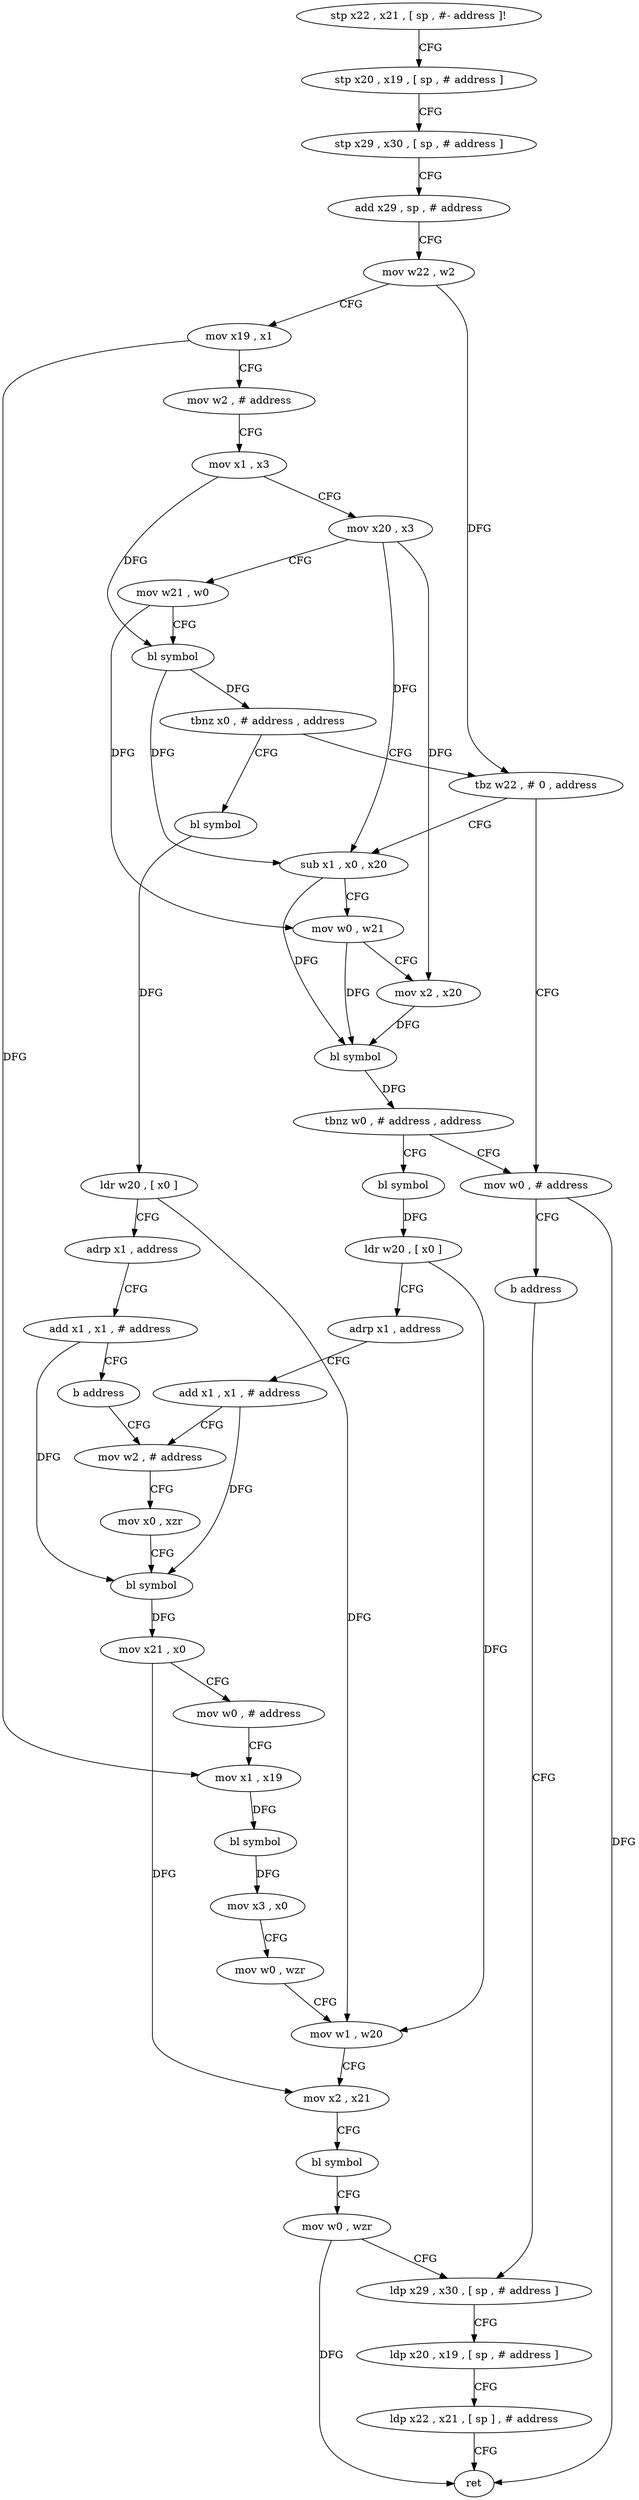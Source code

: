 digraph "func" {
"4227352" [label = "stp x22 , x21 , [ sp , #- address ]!" ]
"4227356" [label = "stp x20 , x19 , [ sp , # address ]" ]
"4227360" [label = "stp x29 , x30 , [ sp , # address ]" ]
"4227364" [label = "add x29 , sp , # address" ]
"4227368" [label = "mov w22 , w2" ]
"4227372" [label = "mov x19 , x1" ]
"4227376" [label = "mov w2 , # address" ]
"4227380" [label = "mov x1 , x3" ]
"4227384" [label = "mov x20 , x3" ]
"4227388" [label = "mov w21 , w0" ]
"4227392" [label = "bl symbol" ]
"4227396" [label = "tbnz x0 , # address , address" ]
"4227432" [label = "bl symbol" ]
"4227400" [label = "tbz w22 , # 0 , address" ]
"4227436" [label = "ldr w20 , [ x0 ]" ]
"4227440" [label = "adrp x1 , address" ]
"4227444" [label = "add x1 , x1 , # address" ]
"4227448" [label = "b address" ]
"4227468" [label = "mov w2 , # address" ]
"4227424" [label = "mov w0 , # address" ]
"4227404" [label = "sub x1 , x0 , x20" ]
"4227472" [label = "mov x0 , xzr" ]
"4227476" [label = "bl symbol" ]
"4227480" [label = "mov x21 , x0" ]
"4227484" [label = "mov w0 , # address" ]
"4227488" [label = "mov x1 , x19" ]
"4227492" [label = "bl symbol" ]
"4227496" [label = "mov x3 , x0" ]
"4227500" [label = "mov w0 , wzr" ]
"4227504" [label = "mov w1 , w20" ]
"4227508" [label = "mov x2 , x21" ]
"4227512" [label = "bl symbol" ]
"4227516" [label = "mov w0 , wzr" ]
"4227520" [label = "ldp x29 , x30 , [ sp , # address ]" ]
"4227428" [label = "b address" ]
"4227408" [label = "mov w0 , w21" ]
"4227412" [label = "mov x2 , x20" ]
"4227416" [label = "bl symbol" ]
"4227420" [label = "tbnz w0 , # address , address" ]
"4227452" [label = "bl symbol" ]
"4227524" [label = "ldp x20 , x19 , [ sp , # address ]" ]
"4227528" [label = "ldp x22 , x21 , [ sp ] , # address" ]
"4227532" [label = "ret" ]
"4227456" [label = "ldr w20 , [ x0 ]" ]
"4227460" [label = "adrp x1 , address" ]
"4227464" [label = "add x1 , x1 , # address" ]
"4227352" -> "4227356" [ label = "CFG" ]
"4227356" -> "4227360" [ label = "CFG" ]
"4227360" -> "4227364" [ label = "CFG" ]
"4227364" -> "4227368" [ label = "CFG" ]
"4227368" -> "4227372" [ label = "CFG" ]
"4227368" -> "4227400" [ label = "DFG" ]
"4227372" -> "4227376" [ label = "CFG" ]
"4227372" -> "4227488" [ label = "DFG" ]
"4227376" -> "4227380" [ label = "CFG" ]
"4227380" -> "4227384" [ label = "CFG" ]
"4227380" -> "4227392" [ label = "DFG" ]
"4227384" -> "4227388" [ label = "CFG" ]
"4227384" -> "4227404" [ label = "DFG" ]
"4227384" -> "4227412" [ label = "DFG" ]
"4227388" -> "4227392" [ label = "CFG" ]
"4227388" -> "4227408" [ label = "DFG" ]
"4227392" -> "4227396" [ label = "DFG" ]
"4227392" -> "4227404" [ label = "DFG" ]
"4227396" -> "4227432" [ label = "CFG" ]
"4227396" -> "4227400" [ label = "CFG" ]
"4227432" -> "4227436" [ label = "DFG" ]
"4227400" -> "4227424" [ label = "CFG" ]
"4227400" -> "4227404" [ label = "CFG" ]
"4227436" -> "4227440" [ label = "CFG" ]
"4227436" -> "4227504" [ label = "DFG" ]
"4227440" -> "4227444" [ label = "CFG" ]
"4227444" -> "4227448" [ label = "CFG" ]
"4227444" -> "4227476" [ label = "DFG" ]
"4227448" -> "4227468" [ label = "CFG" ]
"4227468" -> "4227472" [ label = "CFG" ]
"4227424" -> "4227428" [ label = "CFG" ]
"4227424" -> "4227532" [ label = "DFG" ]
"4227404" -> "4227408" [ label = "CFG" ]
"4227404" -> "4227416" [ label = "DFG" ]
"4227472" -> "4227476" [ label = "CFG" ]
"4227476" -> "4227480" [ label = "DFG" ]
"4227480" -> "4227484" [ label = "CFG" ]
"4227480" -> "4227508" [ label = "DFG" ]
"4227484" -> "4227488" [ label = "CFG" ]
"4227488" -> "4227492" [ label = "DFG" ]
"4227492" -> "4227496" [ label = "DFG" ]
"4227496" -> "4227500" [ label = "CFG" ]
"4227500" -> "4227504" [ label = "CFG" ]
"4227504" -> "4227508" [ label = "CFG" ]
"4227508" -> "4227512" [ label = "CFG" ]
"4227512" -> "4227516" [ label = "CFG" ]
"4227516" -> "4227520" [ label = "CFG" ]
"4227516" -> "4227532" [ label = "DFG" ]
"4227520" -> "4227524" [ label = "CFG" ]
"4227428" -> "4227520" [ label = "CFG" ]
"4227408" -> "4227412" [ label = "CFG" ]
"4227408" -> "4227416" [ label = "DFG" ]
"4227412" -> "4227416" [ label = "DFG" ]
"4227416" -> "4227420" [ label = "DFG" ]
"4227420" -> "4227452" [ label = "CFG" ]
"4227420" -> "4227424" [ label = "CFG" ]
"4227452" -> "4227456" [ label = "DFG" ]
"4227524" -> "4227528" [ label = "CFG" ]
"4227528" -> "4227532" [ label = "CFG" ]
"4227456" -> "4227460" [ label = "CFG" ]
"4227456" -> "4227504" [ label = "DFG" ]
"4227460" -> "4227464" [ label = "CFG" ]
"4227464" -> "4227468" [ label = "CFG" ]
"4227464" -> "4227476" [ label = "DFG" ]
}
